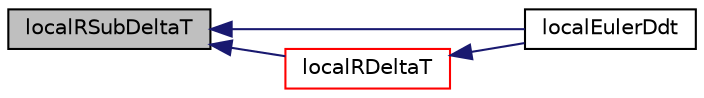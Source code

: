 digraph "localRSubDeltaT"
{
  bgcolor="transparent";
  edge [fontname="Helvetica",fontsize="10",labelfontname="Helvetica",labelfontsize="10"];
  node [fontname="Helvetica",fontsize="10",shape=record];
  rankdir="LR";
  Node1 [label="localRSubDeltaT",height=0.2,width=0.4,color="black", fillcolor="grey75", style="filled", fontcolor="black"];
  Node1 -> Node2 [dir="back",color="midnightblue",fontsize="10",style="solid",fontname="Helvetica"];
  Node2 [label="localEulerDdt",height=0.2,width=0.4,color="black",URL="$a01375.html#ad8ee8e4ba45c0fae4b2d9bc2e7a123f2"];
  Node1 -> Node3 [dir="back",color="midnightblue",fontsize="10",style="solid",fontname="Helvetica"];
  Node3 [label="localRDeltaT",height=0.2,width=0.4,color="red",URL="$a01375.html#ae2d3d323e68e59bff90dea629199a881",tooltip="Return the reciprocal of the local time-step. "];
  Node3 -> Node2 [dir="back",color="midnightblue",fontsize="10",style="solid",fontname="Helvetica"];
}
